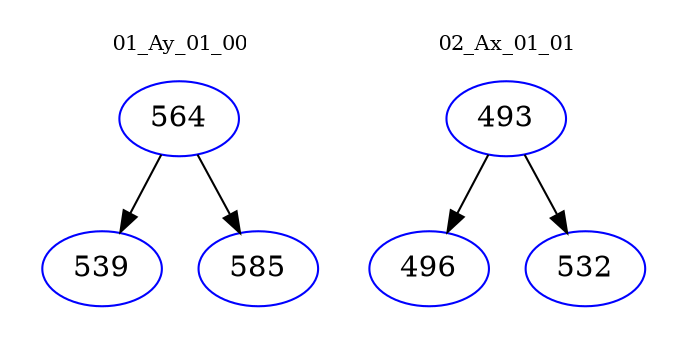 digraph{
subgraph cluster_0 {
color = white
label = "01_Ay_01_00";
fontsize=10;
T0_564 [label="564", color="blue"]
T0_564 -> T0_539 [color="black"]
T0_539 [label="539", color="blue"]
T0_564 -> T0_585 [color="black"]
T0_585 [label="585", color="blue"]
}
subgraph cluster_1 {
color = white
label = "02_Ax_01_01";
fontsize=10;
T1_493 [label="493", color="blue"]
T1_493 -> T1_496 [color="black"]
T1_496 [label="496", color="blue"]
T1_493 -> T1_532 [color="black"]
T1_532 [label="532", color="blue"]
}
}
